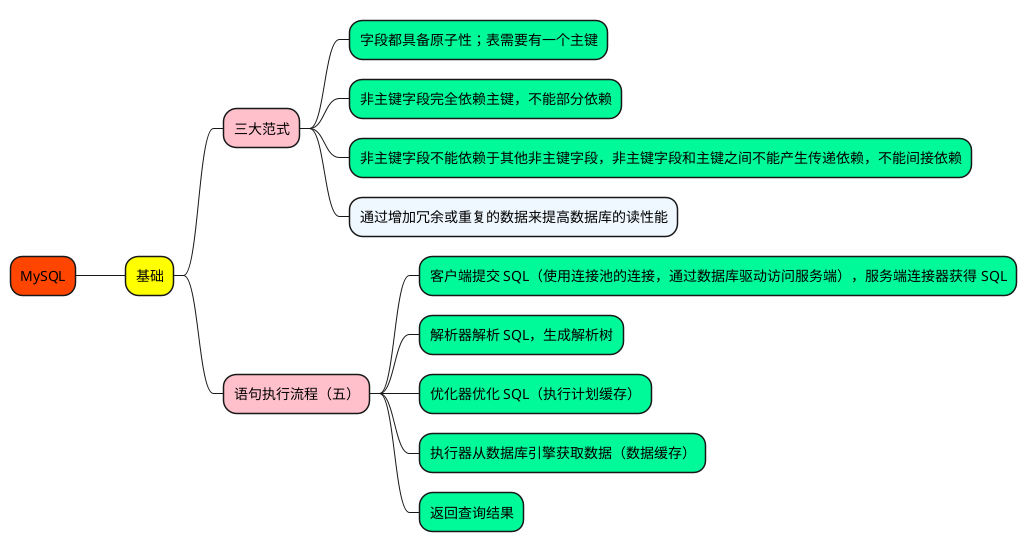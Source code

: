 @startmindmap

+[#OrangeRed] MySQL

++[#yellow] 基础

+++[#Pink] 三大范式
++++[#MediumSpringGreen] 字段都具备原子性；表需要有一个主键
++++[#MediumSpringGreen] 非主键字段完全依赖主键，不能部分依赖
++++[#MediumSpringGreen] 非主键字段不能依赖于其他非主键字段，非主键字段和主键之间不能产生传递依赖，不能间接依赖
++++[#AliceBlue] 通过增加冗余或重复的数据来提高数据库的读性能

+++[#Pink] 语句执行流程（五）

++++[#MediumSpringGreen] 客户端提交 SQL（使用连接池的连接，通过数据库驱动访问服务端），服务端连接器获得 SQL
++++[#MediumSpringGreen] 解析器解析 SQL，生成解析树
++++[#MediumSpringGreen] 优化器优化 SQL（执行计划缓存）
++++[#MediumSpringGreen] 执行器从数据库引擎获取数据（数据缓存）
++++[#MediumSpringGreen] 返回查询结果


@endmindmap